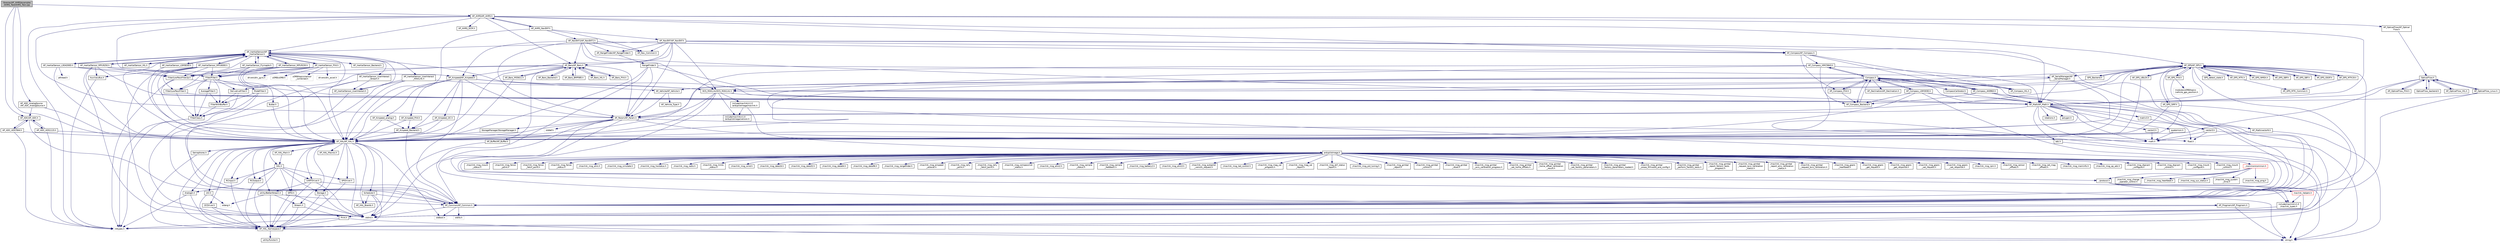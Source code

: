 digraph "libraries/AP_AHRS/examples/AHRS_Test/AHRS_Test.cpp"
{
 // INTERACTIVE_SVG=YES
  edge [fontname="Helvetica",fontsize="10",labelfontname="Helvetica",labelfontsize="10"];
  node [fontname="Helvetica",fontsize="10",shape=record];
  Node1 [label="libraries/AP_AHRS/examples\l/AHRS_Test/AHRS_Test.cpp",height=0.2,width=0.4,color="black", fillcolor="grey75", style="filled", fontcolor="black"];
  Node1 -> Node2 [color="midnightblue",fontsize="10",style="solid",fontname="Helvetica"];
  Node2 [label="AP_ADC/AP_ADC.h",height=0.2,width=0.4,color="black", fillcolor="white", style="filled",URL="$AP__ADC_8h.html"];
  Node2 -> Node3 [color="midnightblue",fontsize="10",style="solid",fontname="Helvetica"];
  Node3 [label="AP_Common/AP_Common.h",height=0.2,width=0.4,color="black", fillcolor="white", style="filled",URL="$AP__Common_8h.html",tooltip="Common definitions and utility routines for the ArduPilot libraries. "];
  Node3 -> Node4 [color="midnightblue",fontsize="10",style="solid",fontname="Helvetica"];
  Node4 [label="stdint.h",height=0.2,width=0.4,color="grey75", fillcolor="white", style="filled"];
  Node3 -> Node5 [color="midnightblue",fontsize="10",style="solid",fontname="Helvetica"];
  Node5 [label="stdlib.h",height=0.2,width=0.4,color="grey75", fillcolor="white", style="filled"];
  Node3 -> Node6 [color="midnightblue",fontsize="10",style="solid",fontname="Helvetica"];
  Node6 [label="stdbool.h",height=0.2,width=0.4,color="grey75", fillcolor="white", style="filled"];
  Node2 -> Node7 [color="midnightblue",fontsize="10",style="solid",fontname="Helvetica"];
  Node7 [label="AP_ADC_ADS7844.h",height=0.2,width=0.4,color="black", fillcolor="white", style="filled",URL="$AP__ADC__ADS7844_8h.html"];
  Node7 -> Node8 [color="midnightblue",fontsize="10",style="solid",fontname="Helvetica"];
  Node8 [label="inttypes.h",height=0.2,width=0.4,color="grey75", fillcolor="white", style="filled"];
  Node7 -> Node2 [color="midnightblue",fontsize="10",style="solid",fontname="Helvetica"];
  Node7 -> Node9 [color="midnightblue",fontsize="10",style="solid",fontname="Helvetica"];
  Node9 [label="AP_HAL/AP_HAL.h",height=0.2,width=0.4,color="black", fillcolor="white", style="filled",URL="$AP__HAL_8h.html"];
  Node9 -> Node4 [color="midnightblue",fontsize="10",style="solid",fontname="Helvetica"];
  Node9 -> Node6 [color="midnightblue",fontsize="10",style="solid",fontname="Helvetica"];
  Node9 -> Node10 [color="midnightblue",fontsize="10",style="solid",fontname="Helvetica"];
  Node10 [label="AP_HAL_Namespace.h",height=0.2,width=0.4,color="black", fillcolor="white", style="filled",URL="$AP__HAL__Namespace_8h.html"];
  Node10 -> Node11 [color="midnightblue",fontsize="10",style="solid",fontname="Helvetica"];
  Node11 [label="string.h",height=0.2,width=0.4,color="grey75", fillcolor="white", style="filled"];
  Node10 -> Node12 [color="midnightblue",fontsize="10",style="solid",fontname="Helvetica"];
  Node12 [label="utility/functor.h",height=0.2,width=0.4,color="black", fillcolor="white", style="filled",URL="$functor_8h.html"];
  Node9 -> Node13 [color="midnightblue",fontsize="10",style="solid",fontname="Helvetica"];
  Node13 [label="AP_HAL_Boards.h",height=0.2,width=0.4,color="black", fillcolor="white", style="filled",URL="$AP__HAL__Boards_8h.html"];
  Node9 -> Node14 [color="midnightblue",fontsize="10",style="solid",fontname="Helvetica"];
  Node14 [label="AP_HAL_Macros.h",height=0.2,width=0.4,color="black", fillcolor="white", style="filled",URL="$AP__HAL__Macros_8h.html"];
  Node9 -> Node15 [color="midnightblue",fontsize="10",style="solid",fontname="Helvetica"];
  Node15 [label="AP_HAL_Main.h",height=0.2,width=0.4,color="black", fillcolor="white", style="filled",URL="$AP__HAL__Main_8h.html"];
  Node15 -> Node16 [color="midnightblue",fontsize="10",style="solid",fontname="Helvetica"];
  Node16 [label="HAL.h",height=0.2,width=0.4,color="black", fillcolor="white", style="filled",URL="$HAL_8h.html"];
  Node16 -> Node10 [color="midnightblue",fontsize="10",style="solid",fontname="Helvetica"];
  Node16 -> Node17 [color="midnightblue",fontsize="10",style="solid",fontname="Helvetica"];
  Node17 [label="AnalogIn.h",height=0.2,width=0.4,color="black", fillcolor="white", style="filled",URL="$AnalogIn_8h.html"];
  Node17 -> Node8 [color="midnightblue",fontsize="10",style="solid",fontname="Helvetica"];
  Node17 -> Node10 [color="midnightblue",fontsize="10",style="solid",fontname="Helvetica"];
  Node16 -> Node18 [color="midnightblue",fontsize="10",style="solid",fontname="Helvetica"];
  Node18 [label="GPIO.h",height=0.2,width=0.4,color="black", fillcolor="white", style="filled",URL="$GPIO_8h.html"];
  Node18 -> Node4 [color="midnightblue",fontsize="10",style="solid",fontname="Helvetica"];
  Node18 -> Node10 [color="midnightblue",fontsize="10",style="solid",fontname="Helvetica"];
  Node16 -> Node19 [color="midnightblue",fontsize="10",style="solid",fontname="Helvetica"];
  Node19 [label="RCInput.h",height=0.2,width=0.4,color="black", fillcolor="white", style="filled",URL="$RCInput_8h.html"];
  Node19 -> Node10 [color="midnightblue",fontsize="10",style="solid",fontname="Helvetica"];
  Node16 -> Node20 [color="midnightblue",fontsize="10",style="solid",fontname="Helvetica"];
  Node20 [label="RCOutput.h",height=0.2,width=0.4,color="black", fillcolor="white", style="filled",URL="$RCOutput_8h.html"];
  Node20 -> Node10 [color="midnightblue",fontsize="10",style="solid",fontname="Helvetica"];
  Node16 -> Node21 [color="midnightblue",fontsize="10",style="solid",fontname="Helvetica"];
  Node21 [label="SPIDriver.h",height=0.2,width=0.4,color="black", fillcolor="white", style="filled",URL="$SPIDriver_8h.html"];
  Node21 -> Node10 [color="midnightblue",fontsize="10",style="solid",fontname="Helvetica"];
  Node16 -> Node22 [color="midnightblue",fontsize="10",style="solid",fontname="Helvetica"];
  Node22 [label="Storage.h",height=0.2,width=0.4,color="black", fillcolor="white", style="filled",URL="$Storage_8h.html"];
  Node22 -> Node4 [color="midnightblue",fontsize="10",style="solid",fontname="Helvetica"];
  Node22 -> Node10 [color="midnightblue",fontsize="10",style="solid",fontname="Helvetica"];
  Node16 -> Node23 [color="midnightblue",fontsize="10",style="solid",fontname="Helvetica"];
  Node23 [label="UARTDriver.h",height=0.2,width=0.4,color="black", fillcolor="white", style="filled",URL="$UARTDriver_8h.html"];
  Node23 -> Node4 [color="midnightblue",fontsize="10",style="solid",fontname="Helvetica"];
  Node23 -> Node3 [color="midnightblue",fontsize="10",style="solid",fontname="Helvetica"];
  Node23 -> Node10 [color="midnightblue",fontsize="10",style="solid",fontname="Helvetica"];
  Node23 -> Node24 [color="midnightblue",fontsize="10",style="solid",fontname="Helvetica"];
  Node24 [label="utility/BetterStream.h",height=0.2,width=0.4,color="black", fillcolor="white", style="filled",URL="$BetterStream_8h.html"];
  Node24 -> Node25 [color="midnightblue",fontsize="10",style="solid",fontname="Helvetica"];
  Node25 [label="stdarg.h",height=0.2,width=0.4,color="grey75", fillcolor="white", style="filled"];
  Node24 -> Node3 [color="midnightblue",fontsize="10",style="solid",fontname="Helvetica"];
  Node24 -> Node10 [color="midnightblue",fontsize="10",style="solid",fontname="Helvetica"];
  Node24 -> Node26 [color="midnightblue",fontsize="10",style="solid",fontname="Helvetica"];
  Node26 [label="Stream.h",height=0.2,width=0.4,color="black", fillcolor="white", style="filled",URL="$Stream_8h.html"];
  Node26 -> Node10 [color="midnightblue",fontsize="10",style="solid",fontname="Helvetica"];
  Node26 -> Node27 [color="midnightblue",fontsize="10",style="solid",fontname="Helvetica"];
  Node27 [label="Print.h",height=0.2,width=0.4,color="black", fillcolor="white", style="filled",URL="$Print_8h.html"];
  Node27 -> Node10 [color="midnightblue",fontsize="10",style="solid",fontname="Helvetica"];
  Node27 -> Node8 [color="midnightblue",fontsize="10",style="solid",fontname="Helvetica"];
  Node27 -> Node11 [color="midnightblue",fontsize="10",style="solid",fontname="Helvetica"];
  Node9 -> Node23 [color="midnightblue",fontsize="10",style="solid",fontname="Helvetica"];
  Node9 -> Node28 [color="midnightblue",fontsize="10",style="solid",fontname="Helvetica"];
  Node28 [label="I2CDriver.h",height=0.2,width=0.4,color="black", fillcolor="white", style="filled",URL="$I2CDriver_8h.html"];
  Node28 -> Node4 [color="midnightblue",fontsize="10",style="solid",fontname="Helvetica"];
  Node28 -> Node10 [color="midnightblue",fontsize="10",style="solid",fontname="Helvetica"];
  Node9 -> Node21 [color="midnightblue",fontsize="10",style="solid",fontname="Helvetica"];
  Node9 -> Node17 [color="midnightblue",fontsize="10",style="solid",fontname="Helvetica"];
  Node9 -> Node22 [color="midnightblue",fontsize="10",style="solid",fontname="Helvetica"];
  Node9 -> Node18 [color="midnightblue",fontsize="10",style="solid",fontname="Helvetica"];
  Node9 -> Node19 [color="midnightblue",fontsize="10",style="solid",fontname="Helvetica"];
  Node9 -> Node20 [color="midnightblue",fontsize="10",style="solid",fontname="Helvetica"];
  Node9 -> Node29 [color="midnightblue",fontsize="10",style="solid",fontname="Helvetica"];
  Node29 [label="Scheduler.h",height=0.2,width=0.4,color="black", fillcolor="white", style="filled",URL="$Scheduler_8h.html"];
  Node29 -> Node4 [color="midnightblue",fontsize="10",style="solid",fontname="Helvetica"];
  Node29 -> Node3 [color="midnightblue",fontsize="10",style="solid",fontname="Helvetica"];
  Node29 -> Node13 [color="midnightblue",fontsize="10",style="solid",fontname="Helvetica"];
  Node29 -> Node10 [color="midnightblue",fontsize="10",style="solid",fontname="Helvetica"];
  Node9 -> Node30 [color="midnightblue",fontsize="10",style="solid",fontname="Helvetica"];
  Node30 [label="Semaphores.h",height=0.2,width=0.4,color="black", fillcolor="white", style="filled",URL="$Semaphores_8h.html"];
  Node30 -> Node10 [color="midnightblue",fontsize="10",style="solid",fontname="Helvetica"];
  Node9 -> Node31 [color="midnightblue",fontsize="10",style="solid",fontname="Helvetica"];
  Node31 [label="Util.h",height=0.2,width=0.4,color="black", fillcolor="white", style="filled",URL="$Util_8h.html"];
  Node31 -> Node25 [color="midnightblue",fontsize="10",style="solid",fontname="Helvetica"];
  Node31 -> Node10 [color="midnightblue",fontsize="10",style="solid",fontname="Helvetica"];
  Node9 -> Node27 [color="midnightblue",fontsize="10",style="solid",fontname="Helvetica"];
  Node9 -> Node26 [color="midnightblue",fontsize="10",style="solid",fontname="Helvetica"];
  Node9 -> Node24 [color="midnightblue",fontsize="10",style="solid",fontname="Helvetica"];
  Node9 -> Node16 [color="midnightblue",fontsize="10",style="solid",fontname="Helvetica"];
  Node2 -> Node32 [color="midnightblue",fontsize="10",style="solid",fontname="Helvetica"];
  Node32 [label="AP_ADC_ADS1115.h",height=0.2,width=0.4,color="black", fillcolor="white", style="filled",URL="$AP__ADC__ADS1115_8h.html"];
  Node32 -> Node8 [color="midnightblue",fontsize="10",style="solid",fontname="Helvetica"];
  Node32 -> Node2 [color="midnightblue",fontsize="10",style="solid",fontname="Helvetica"];
  Node32 -> Node9 [color="midnightblue",fontsize="10",style="solid",fontname="Helvetica"];
  Node1 -> Node33 [color="midnightblue",fontsize="10",style="solid",fontname="Helvetica"];
  Node33 [label="AP_ADC_AnalogSource\l/AP_ADC_AnalogSource.h",height=0.2,width=0.4,color="black", fillcolor="white", style="filled",URL="$AP__ADC__AnalogSource_8h.html"];
  Node33 -> Node2 [color="midnightblue",fontsize="10",style="solid",fontname="Helvetica"];
  Node33 -> Node9 [color="midnightblue",fontsize="10",style="solid",fontname="Helvetica"];
  Node1 -> Node34 [color="midnightblue",fontsize="10",style="solid",fontname="Helvetica"];
  Node34 [label="AP_AHRS/AP_AHRS.h",height=0.2,width=0.4,color="black", fillcolor="white", style="filled",URL="$AP__AHRS_8h.html"];
  Node34 -> Node35 [color="midnightblue",fontsize="10",style="solid",fontname="Helvetica"];
  Node35 [label="AP_Math/AP_Math.h",height=0.2,width=0.4,color="black", fillcolor="white", style="filled",URL="$AP__Math_8h.html"];
  Node35 -> Node3 [color="midnightblue",fontsize="10",style="solid",fontname="Helvetica"];
  Node35 -> Node36 [color="midnightblue",fontsize="10",style="solid",fontname="Helvetica"];
  Node36 [label="AP_Param/AP_Param.h",height=0.2,width=0.4,color="black", fillcolor="white", style="filled",URL="$AP__Param_8h.html",tooltip="A system for managing and storing variables that are of general interest to the system. "];
  Node36 -> Node9 [color="midnightblue",fontsize="10",style="solid",fontname="Helvetica"];
  Node36 -> Node37 [color="midnightblue",fontsize="10",style="solid",fontname="Helvetica"];
  Node37 [label="stddef.h",height=0.2,width=0.4,color="grey75", fillcolor="white", style="filled"];
  Node36 -> Node11 [color="midnightblue",fontsize="10",style="solid",fontname="Helvetica"];
  Node36 -> Node4 [color="midnightblue",fontsize="10",style="solid",fontname="Helvetica"];
  Node36 -> Node38 [color="midnightblue",fontsize="10",style="solid",fontname="Helvetica"];
  Node38 [label="math.h",height=0.2,width=0.4,color="grey75", fillcolor="white", style="filled"];
  Node36 -> Node39 [color="midnightblue",fontsize="10",style="solid",fontname="Helvetica"];
  Node39 [label="float.h",height=0.2,width=0.4,color="grey75", fillcolor="white", style="filled"];
  Node36 -> Node40 [color="midnightblue",fontsize="10",style="solid",fontname="Helvetica"];
  Node40 [label="AP_Progmem/AP_Progmem.h",height=0.2,width=0.4,color="black", fillcolor="white", style="filled",URL="$AP__Progmem_8h.html"];
  Node40 -> Node11 [color="midnightblue",fontsize="10",style="solid",fontname="Helvetica"];
  Node40 -> Node4 [color="midnightblue",fontsize="10",style="solid",fontname="Helvetica"];
  Node36 -> Node41 [color="midnightblue",fontsize="10",style="solid",fontname="Helvetica"];
  Node41 [label="StorageManager/StorageManager.h",height=0.2,width=0.4,color="black", fillcolor="white", style="filled",URL="$StorageManager_8h.html"];
  Node41 -> Node9 [color="midnightblue",fontsize="10",style="solid",fontname="Helvetica"];
  Node35 -> Node38 [color="midnightblue",fontsize="10",style="solid",fontname="Helvetica"];
  Node35 -> Node4 [color="midnightblue",fontsize="10",style="solid",fontname="Helvetica"];
  Node35 -> Node42 [color="midnightblue",fontsize="10",style="solid",fontname="Helvetica"];
  Node42 [label="rotations.h",height=0.2,width=0.4,color="black", fillcolor="white", style="filled",URL="$rotations_8h.html"];
  Node35 -> Node43 [color="midnightblue",fontsize="10",style="solid",fontname="Helvetica"];
  Node43 [label="vector2.h",height=0.2,width=0.4,color="black", fillcolor="white", style="filled",URL="$vector2_8h.html"];
  Node43 -> Node38 [color="midnightblue",fontsize="10",style="solid",fontname="Helvetica"];
  Node35 -> Node44 [color="midnightblue",fontsize="10",style="solid",fontname="Helvetica"];
  Node44 [label="vector3.h",height=0.2,width=0.4,color="black", fillcolor="white", style="filled",URL="$vector3_8h.html"];
  Node44 -> Node38 [color="midnightblue",fontsize="10",style="solid",fontname="Helvetica"];
  Node44 -> Node39 [color="midnightblue",fontsize="10",style="solid",fontname="Helvetica"];
  Node44 -> Node11 [color="midnightblue",fontsize="10",style="solid",fontname="Helvetica"];
  Node35 -> Node45 [color="midnightblue",fontsize="10",style="solid",fontname="Helvetica"];
  Node45 [label="matrix3.h",height=0.2,width=0.4,color="black", fillcolor="white", style="filled",URL="$matrix3_8h.html"];
  Node45 -> Node44 [color="midnightblue",fontsize="10",style="solid",fontname="Helvetica"];
  Node35 -> Node46 [color="midnightblue",fontsize="10",style="solid",fontname="Helvetica"];
  Node46 [label="quaternion.h",height=0.2,width=0.4,color="black", fillcolor="white", style="filled",URL="$quaternion_8h.html"];
  Node46 -> Node38 [color="midnightblue",fontsize="10",style="solid",fontname="Helvetica"];
  Node35 -> Node47 [color="midnightblue",fontsize="10",style="solid",fontname="Helvetica"];
  Node47 [label="polygon.h",height=0.2,width=0.4,color="black", fillcolor="white", style="filled",URL="$polygon_8h.html"];
  Node35 -> Node48 [color="midnightblue",fontsize="10",style="solid",fontname="Helvetica"];
  Node48 [label="edc.h",height=0.2,width=0.4,color="black", fillcolor="white", style="filled",URL="$edc_8h.html"];
  Node48 -> Node4 [color="midnightblue",fontsize="10",style="solid",fontname="Helvetica"];
  Node35 -> Node39 [color="midnightblue",fontsize="10",style="solid",fontname="Helvetica"];
  Node34 -> Node8 [color="midnightblue",fontsize="10",style="solid",fontname="Helvetica"];
  Node34 -> Node49 [color="midnightblue",fontsize="10",style="solid",fontname="Helvetica"];
  Node49 [label="AP_Compass/AP_Compass.h",height=0.2,width=0.4,color="black", fillcolor="white", style="filled",URL="$AP__Compass_8h.html",tooltip="Catch-all header that defines all supported compass classes. "];
  Node49 -> Node50 [color="midnightblue",fontsize="10",style="solid",fontname="Helvetica"];
  Node50 [label="AP_Compass_HMC5843.h",height=0.2,width=0.4,color="black", fillcolor="white", style="filled",URL="$AP__Compass__HMC5843_8h.html"];
  Node50 -> Node9 [color="midnightblue",fontsize="10",style="solid",fontname="Helvetica"];
  Node50 -> Node3 [color="midnightblue",fontsize="10",style="solid",fontname="Helvetica"];
  Node50 -> Node35 [color="midnightblue",fontsize="10",style="solid",fontname="Helvetica"];
  Node50 -> Node51 [color="midnightblue",fontsize="10",style="solid",fontname="Helvetica"];
  Node51 [label="Compass.h",height=0.2,width=0.4,color="black", fillcolor="white", style="filled",URL="$Compass_8h.html"];
  Node51 -> Node8 [color="midnightblue",fontsize="10",style="solid",fontname="Helvetica"];
  Node51 -> Node52 [color="midnightblue",fontsize="10",style="solid",fontname="Helvetica"];
  Node52 [label="GCS_MAVLink/GCS_MAVLink.h",height=0.2,width=0.4,color="black", fillcolor="white", style="filled",URL="$GCS__MAVLink_8h.html",tooltip="One size fits all header for MAVLink integration. "];
  Node52 -> Node9 [color="midnightblue",fontsize="10",style="solid",fontname="Helvetica"];
  Node52 -> Node36 [color="midnightblue",fontsize="10",style="solid",fontname="Helvetica"];
  Node52 -> Node35 [color="midnightblue",fontsize="10",style="solid",fontname="Helvetica"];
  Node52 -> Node53 [color="midnightblue",fontsize="10",style="solid",fontname="Helvetica"];
  Node53 [label="include/mavlink/v1.0\l/ardupilotmega/version.h",height=0.2,width=0.4,color="black", fillcolor="white", style="filled",URL="$ardupilotmega_2version_8h.html",tooltip="MAVLink comm protocol built from ardupilotmega.xml. "];
  Node52 -> Node54 [color="midnightblue",fontsize="10",style="solid",fontname="Helvetica"];
  Node54 [label="include/mavlink/v1.0\l/mavlink_types.h",height=0.2,width=0.4,color="black", fillcolor="white", style="filled",URL="$mavlink__types_8h.html"];
  Node54 -> Node4 [color="midnightblue",fontsize="10",style="solid",fontname="Helvetica"];
  Node52 -> Node55 [color="midnightblue",fontsize="10",style="solid",fontname="Helvetica"];
  Node55 [label="include/mavlink/v1.0\l/ardupilotmega/mavlink.h",height=0.2,width=0.4,color="black", fillcolor="white", style="filled",URL="$ardupilotmega_2mavlink_8h.html",tooltip="MAVLink comm protocol built from ardupilotmega.xml. "];
  Node55 -> Node53 [color="midnightblue",fontsize="10",style="solid",fontname="Helvetica"];
  Node55 -> Node56 [color="midnightblue",fontsize="10",style="solid",fontname="Helvetica"];
  Node56 [label="ardupilotmega.h",height=0.2,width=0.4,color="black", fillcolor="white", style="filled",URL="$ardupilotmega_8h.html",tooltip="MAVLink comm protocol generated from ardupilotmega.xml. "];
  Node56 -> Node57 [color="midnightblue",fontsize="10",style="solid",fontname="Helvetica"];
  Node57 [label="../protocol.h",height=0.2,width=0.4,color="black", fillcolor="white", style="filled",URL="$protocol_8h.html"];
  Node57 -> Node11 [color="midnightblue",fontsize="10",style="solid",fontname="Helvetica"];
  Node57 -> Node54 [color="midnightblue",fontsize="10",style="solid",fontname="Helvetica"];
  Node57 -> Node58 [color="midnightblue",fontsize="10",style="solid",fontname="Helvetica"];
  Node58 [label="mavlink_helpers.h",height=0.2,width=0.4,color="red", fillcolor="white", style="filled",URL="$mavlink__helpers_8h.html"];
  Node58 -> Node11 [color="midnightblue",fontsize="10",style="solid",fontname="Helvetica"];
  Node58 -> Node54 [color="midnightblue",fontsize="10",style="solid",fontname="Helvetica"];
  Node56 -> Node59 [color="midnightblue",fontsize="10",style="solid",fontname="Helvetica"];
  Node59 [label="../common/common.h",height=0.2,width=0.4,color="red", fillcolor="white", style="filled",URL="$common_8h.html",tooltip="MAVLink comm protocol generated from common.xml. "];
  Node59 -> Node57 [color="midnightblue",fontsize="10",style="solid",fontname="Helvetica"];
  Node59 -> Node60 [color="midnightblue",fontsize="10",style="solid",fontname="Helvetica"];
  Node60 [label="./mavlink_msg_heartbeat.h",height=0.2,width=0.4,color="black", fillcolor="white", style="filled",URL="$mavlink__msg__heartbeat_8h.html"];
  Node59 -> Node61 [color="midnightblue",fontsize="10",style="solid",fontname="Helvetica"];
  Node61 [label="./mavlink_msg_sys_status.h",height=0.2,width=0.4,color="black", fillcolor="white", style="filled",URL="$mavlink__msg__sys__status_8h.html"];
  Node59 -> Node62 [color="midnightblue",fontsize="10",style="solid",fontname="Helvetica"];
  Node62 [label="./mavlink_msg_system\l_time.h",height=0.2,width=0.4,color="black", fillcolor="white", style="filled",URL="$mavlink__msg__system__time_8h.html"];
  Node59 -> Node63 [color="midnightblue",fontsize="10",style="solid",fontname="Helvetica"];
  Node63 [label="./mavlink_msg_ping.h",height=0.2,width=0.4,color="black", fillcolor="white", style="filled",URL="$mavlink__msg__ping_8h.html"];
  Node59 -> Node64 [color="midnightblue",fontsize="10",style="solid",fontname="Helvetica"];
  Node64 [label="./mavlink_msg_change\l_operator_control.h",height=0.2,width=0.4,color="black", fillcolor="white", style="filled",URL="$mavlink__msg__change__operator__control_8h.html"];
  Node56 -> Node65 [color="midnightblue",fontsize="10",style="solid",fontname="Helvetica"];
  Node65 [label="./mavlink_msg_sensor\l_offsets.h",height=0.2,width=0.4,color="black", fillcolor="white", style="filled",URL="$mavlink__msg__sensor__offsets_8h.html"];
  Node56 -> Node66 [color="midnightblue",fontsize="10",style="solid",fontname="Helvetica"];
  Node66 [label="./mavlink_msg_set_mag\l_offsets.h",height=0.2,width=0.4,color="black", fillcolor="white", style="filled",URL="$mavlink__msg__set__mag__offsets_8h.html"];
  Node56 -> Node67 [color="midnightblue",fontsize="10",style="solid",fontname="Helvetica"];
  Node67 [label="./mavlink_msg_meminfo.h",height=0.2,width=0.4,color="black", fillcolor="white", style="filled",URL="$mavlink__msg__meminfo_8h.html"];
  Node56 -> Node68 [color="midnightblue",fontsize="10",style="solid",fontname="Helvetica"];
  Node68 [label="./mavlink_msg_ap_adc.h",height=0.2,width=0.4,color="black", fillcolor="white", style="filled",URL="$mavlink__msg__ap__adc_8h.html"];
  Node56 -> Node69 [color="midnightblue",fontsize="10",style="solid",fontname="Helvetica"];
  Node69 [label="./mavlink_msg_digicam\l_configure.h",height=0.2,width=0.4,color="black", fillcolor="white", style="filled",URL="$mavlink__msg__digicam__configure_8h.html"];
  Node56 -> Node70 [color="midnightblue",fontsize="10",style="solid",fontname="Helvetica"];
  Node70 [label="./mavlink_msg_digicam\l_control.h",height=0.2,width=0.4,color="black", fillcolor="white", style="filled",URL="$mavlink__msg__digicam__control_8h.html"];
  Node56 -> Node71 [color="midnightblue",fontsize="10",style="solid",fontname="Helvetica"];
  Node71 [label="./mavlink_msg_mount\l_configure.h",height=0.2,width=0.4,color="black", fillcolor="white", style="filled",URL="$mavlink__msg__mount__configure_8h.html"];
  Node56 -> Node72 [color="midnightblue",fontsize="10",style="solid",fontname="Helvetica"];
  Node72 [label="./mavlink_msg_mount\l_control.h",height=0.2,width=0.4,color="black", fillcolor="white", style="filled",URL="$mavlink__msg__mount__control_8h.html"];
  Node56 -> Node73 [color="midnightblue",fontsize="10",style="solid",fontname="Helvetica"];
  Node73 [label="./mavlink_msg_mount\l_status.h",height=0.2,width=0.4,color="black", fillcolor="white", style="filled",URL="$mavlink__msg__mount__status_8h.html"];
  Node56 -> Node74 [color="midnightblue",fontsize="10",style="solid",fontname="Helvetica"];
  Node74 [label="./mavlink_msg_fence\l_point.h",height=0.2,width=0.4,color="black", fillcolor="white", style="filled",URL="$mavlink__msg__fence__point_8h.html"];
  Node56 -> Node75 [color="midnightblue",fontsize="10",style="solid",fontname="Helvetica"];
  Node75 [label="./mavlink_msg_fence\l_fetch_point.h",height=0.2,width=0.4,color="black", fillcolor="white", style="filled",URL="$mavlink__msg__fence__fetch__point_8h.html"];
  Node56 -> Node76 [color="midnightblue",fontsize="10",style="solid",fontname="Helvetica"];
  Node76 [label="./mavlink_msg_fence\l_status.h",height=0.2,width=0.4,color="black", fillcolor="white", style="filled",URL="$mavlink__msg__fence__status_8h.html"];
  Node56 -> Node77 [color="midnightblue",fontsize="10",style="solid",fontname="Helvetica"];
  Node77 [label="./mavlink_msg_ahrs.h",height=0.2,width=0.4,color="black", fillcolor="white", style="filled",URL="$mavlink__msg__ahrs_8h.html"];
  Node56 -> Node78 [color="midnightblue",fontsize="10",style="solid",fontname="Helvetica"];
  Node78 [label="./mavlink_msg_simstate.h",height=0.2,width=0.4,color="black", fillcolor="white", style="filled",URL="$mavlink__msg__simstate_8h.html"];
  Node56 -> Node79 [color="midnightblue",fontsize="10",style="solid",fontname="Helvetica"];
  Node79 [label="./mavlink_msg_hwstatus.h",height=0.2,width=0.4,color="black", fillcolor="white", style="filled",URL="$mavlink__msg__hwstatus_8h.html"];
  Node56 -> Node80 [color="midnightblue",fontsize="10",style="solid",fontname="Helvetica"];
  Node80 [label="./mavlink_msg_radio.h",height=0.2,width=0.4,color="black", fillcolor="white", style="filled",URL="$mavlink__msg__radio_8h.html"];
  Node56 -> Node81 [color="midnightblue",fontsize="10",style="solid",fontname="Helvetica"];
  Node81 [label="./mavlink_msg_limits\l_status.h",height=0.2,width=0.4,color="black", fillcolor="white", style="filled",URL="$mavlink__msg__limits__status_8h.html"];
  Node56 -> Node82 [color="midnightblue",fontsize="10",style="solid",fontname="Helvetica"];
  Node82 [label="./mavlink_msg_wind.h",height=0.2,width=0.4,color="black", fillcolor="white", style="filled",URL="$mavlink__msg__wind_8h.html"];
  Node56 -> Node83 [color="midnightblue",fontsize="10",style="solid",fontname="Helvetica"];
  Node83 [label="./mavlink_msg_data16.h",height=0.2,width=0.4,color="black", fillcolor="white", style="filled",URL="$mavlink__msg__data16_8h.html"];
  Node56 -> Node84 [color="midnightblue",fontsize="10",style="solid",fontname="Helvetica"];
  Node84 [label="./mavlink_msg_data32.h",height=0.2,width=0.4,color="black", fillcolor="white", style="filled",URL="$mavlink__msg__data32_8h.html"];
  Node56 -> Node85 [color="midnightblue",fontsize="10",style="solid",fontname="Helvetica"];
  Node85 [label="./mavlink_msg_data64.h",height=0.2,width=0.4,color="black", fillcolor="white", style="filled",URL="$mavlink__msg__data64_8h.html"];
  Node56 -> Node86 [color="midnightblue",fontsize="10",style="solid",fontname="Helvetica"];
  Node86 [label="./mavlink_msg_data96.h",height=0.2,width=0.4,color="black", fillcolor="white", style="filled",URL="$mavlink__msg__data96_8h.html"];
  Node56 -> Node87 [color="midnightblue",fontsize="10",style="solid",fontname="Helvetica"];
  Node87 [label="./mavlink_msg_rangefinder.h",height=0.2,width=0.4,color="black", fillcolor="white", style="filled",URL="$mavlink__msg__rangefinder_8h.html"];
  Node56 -> Node88 [color="midnightblue",fontsize="10",style="solid",fontname="Helvetica"];
  Node88 [label="./mavlink_msg_airspeed\l_autocal.h",height=0.2,width=0.4,color="black", fillcolor="white", style="filled",URL="$mavlink__msg__airspeed__autocal_8h.html"];
  Node56 -> Node89 [color="midnightblue",fontsize="10",style="solid",fontname="Helvetica"];
  Node89 [label="./mavlink_msg_rally\l_point.h",height=0.2,width=0.4,color="black", fillcolor="white", style="filled",URL="$mavlink__msg__rally__point_8h.html"];
  Node56 -> Node90 [color="midnightblue",fontsize="10",style="solid",fontname="Helvetica"];
  Node90 [label="./mavlink_msg_rally\l_fetch_point.h",height=0.2,width=0.4,color="black", fillcolor="white", style="filled",URL="$mavlink__msg__rally__fetch__point_8h.html"];
  Node56 -> Node91 [color="midnightblue",fontsize="10",style="solid",fontname="Helvetica"];
  Node91 [label="./mavlink_msg_compassmot\l_status.h",height=0.2,width=0.4,color="black", fillcolor="white", style="filled",URL="$mavlink__msg__compassmot__status_8h.html"];
  Node56 -> Node92 [color="midnightblue",fontsize="10",style="solid",fontname="Helvetica"];
  Node92 [label="./mavlink_msg_ahrs2.h",height=0.2,width=0.4,color="black", fillcolor="white", style="filled",URL="$mavlink__msg__ahrs2_8h.html"];
  Node56 -> Node93 [color="midnightblue",fontsize="10",style="solid",fontname="Helvetica"];
  Node93 [label="./mavlink_msg_camera\l_status.h",height=0.2,width=0.4,color="black", fillcolor="white", style="filled",URL="$mavlink__msg__camera__status_8h.html"];
  Node56 -> Node94 [color="midnightblue",fontsize="10",style="solid",fontname="Helvetica"];
  Node94 [label="./mavlink_msg_camera\l_feedback.h",height=0.2,width=0.4,color="black", fillcolor="white", style="filled",URL="$mavlink__msg__camera__feedback_8h.html"];
  Node56 -> Node95 [color="midnightblue",fontsize="10",style="solid",fontname="Helvetica"];
  Node95 [label="./mavlink_msg_battery2.h",height=0.2,width=0.4,color="black", fillcolor="white", style="filled",URL="$mavlink__msg__battery2_8h.html"];
  Node56 -> Node96 [color="midnightblue",fontsize="10",style="solid",fontname="Helvetica"];
  Node96 [label="./mavlink_msg_ahrs3.h",height=0.2,width=0.4,color="black", fillcolor="white", style="filled",URL="$mavlink__msg__ahrs3_8h.html"];
  Node56 -> Node97 [color="midnightblue",fontsize="10",style="solid",fontname="Helvetica"];
  Node97 [label="./mavlink_msg_autopilot\l_version_request.h",height=0.2,width=0.4,color="black", fillcolor="white", style="filled",URL="$mavlink__msg__autopilot__version__request_8h.html"];
  Node56 -> Node98 [color="midnightblue",fontsize="10",style="solid",fontname="Helvetica"];
  Node98 [label="./mavlink_msg_led_control.h",height=0.2,width=0.4,color="black", fillcolor="white", style="filled",URL="$mavlink__msg__led__control_8h.html"];
  Node56 -> Node99 [color="midnightblue",fontsize="10",style="solid",fontname="Helvetica"];
  Node99 [label="./mavlink_msg_mag_cal\l_progress.h",height=0.2,width=0.4,color="black", fillcolor="white", style="filled",URL="$mavlink__msg__mag__cal__progress_8h.html"];
  Node56 -> Node100 [color="midnightblue",fontsize="10",style="solid",fontname="Helvetica"];
  Node100 [label="./mavlink_msg_mag_cal\l_report.h",height=0.2,width=0.4,color="black", fillcolor="white", style="filled",URL="$mavlink__msg__mag__cal__report_8h.html"];
  Node56 -> Node101 [color="midnightblue",fontsize="10",style="solid",fontname="Helvetica"];
  Node101 [label="./mavlink_msg_ekf_status\l_report.h",height=0.2,width=0.4,color="black", fillcolor="white", style="filled",URL="$mavlink__msg__ekf__status__report_8h.html"];
  Node56 -> Node102 [color="midnightblue",fontsize="10",style="solid",fontname="Helvetica"];
  Node102 [label="./mavlink_msg_pid_tuning.h",height=0.2,width=0.4,color="black", fillcolor="white", style="filled",URL="$mavlink__msg__pid__tuning_8h.html"];
  Node56 -> Node103 [color="midnightblue",fontsize="10",style="solid",fontname="Helvetica"];
  Node103 [label="./mavlink_msg_gimbal\l_report.h",height=0.2,width=0.4,color="black", fillcolor="white", style="filled",URL="$mavlink__msg__gimbal__report_8h.html"];
  Node56 -> Node104 [color="midnightblue",fontsize="10",style="solid",fontname="Helvetica"];
  Node104 [label="./mavlink_msg_gimbal\l_control.h",height=0.2,width=0.4,color="black", fillcolor="white", style="filled",URL="$mavlink__msg__gimbal__control_8h.html"];
  Node56 -> Node105 [color="midnightblue",fontsize="10",style="solid",fontname="Helvetica"];
  Node105 [label="./mavlink_msg_gimbal\l_reset.h",height=0.2,width=0.4,color="black", fillcolor="white", style="filled",URL="$mavlink__msg__gimbal__reset_8h.html"];
  Node56 -> Node106 [color="midnightblue",fontsize="10",style="solid",fontname="Helvetica"];
  Node106 [label="./mavlink_msg_gimbal\l_axis_calibration_progress.h",height=0.2,width=0.4,color="black", fillcolor="white", style="filled",URL="$mavlink__msg__gimbal__axis__calibration__progress_8h.html"];
  Node56 -> Node107 [color="midnightblue",fontsize="10",style="solid",fontname="Helvetica"];
  Node107 [label="./mavlink_msg_gimbal\l_set_home_offsets.h",height=0.2,width=0.4,color="black", fillcolor="white", style="filled",URL="$mavlink__msg__gimbal__set__home__offsets_8h.html"];
  Node56 -> Node108 [color="midnightblue",fontsize="10",style="solid",fontname="Helvetica"];
  Node108 [label="./mavlink_msg_gimbal\l_home_offset_calibration\l_result.h",height=0.2,width=0.4,color="black", fillcolor="white", style="filled",URL="$mavlink__msg__gimbal__home__offset__calibration__result_8h.html"];
  Node56 -> Node109 [color="midnightblue",fontsize="10",style="solid",fontname="Helvetica"];
  Node109 [label="./mavlink_msg_gimbal\l_set_factory_parameters.h",height=0.2,width=0.4,color="black", fillcolor="white", style="filled",URL="$mavlink__msg__gimbal__set__factory__parameters_8h.html"];
  Node56 -> Node110 [color="midnightblue",fontsize="10",style="solid",fontname="Helvetica"];
  Node110 [label="./mavlink_msg_gimbal\l_factory_parameters_loaded.h",height=0.2,width=0.4,color="black", fillcolor="white", style="filled",URL="$mavlink__msg__gimbal__factory__parameters__loaded_8h.html"];
  Node56 -> Node111 [color="midnightblue",fontsize="10",style="solid",fontname="Helvetica"];
  Node111 [label="./mavlink_msg_gimbal\l_erase_firmware_and_config.h",height=0.2,width=0.4,color="black", fillcolor="white", style="filled",URL="$mavlink__msg__gimbal__erase__firmware__and__config_8h.html"];
  Node56 -> Node112 [color="midnightblue",fontsize="10",style="solid",fontname="Helvetica"];
  Node112 [label="./mavlink_msg_gimbal\l_perform_factory_tests.h",height=0.2,width=0.4,color="black", fillcolor="white", style="filled",URL="$mavlink__msg__gimbal__perform__factory__tests_8h.html"];
  Node56 -> Node113 [color="midnightblue",fontsize="10",style="solid",fontname="Helvetica"];
  Node113 [label="./mavlink_msg_gimbal\l_report_factory_tests\l_progress.h",height=0.2,width=0.4,color="black", fillcolor="white", style="filled",URL="$mavlink__msg__gimbal__report__factory__tests__progress_8h.html"];
  Node56 -> Node114 [color="midnightblue",fontsize="10",style="solid",fontname="Helvetica"];
  Node114 [label="./mavlink_msg_gimbal\l_request_axis_calibration\l_status.h",height=0.2,width=0.4,color="black", fillcolor="white", style="filled",URL="$mavlink__msg__gimbal__request__axis__calibration__status_8h.html"];
  Node56 -> Node115 [color="midnightblue",fontsize="10",style="solid",fontname="Helvetica"];
  Node115 [label="./mavlink_msg_gimbal\l_report_axis_calibration\l_status.h",height=0.2,width=0.4,color="black", fillcolor="white", style="filled",URL="$mavlink__msg__gimbal__report__axis__calibration__status_8h.html"];
  Node56 -> Node116 [color="midnightblue",fontsize="10",style="solid",fontname="Helvetica"];
  Node116 [label="./mavlink_msg_gimbal\l_request_axis_calibration.h",height=0.2,width=0.4,color="black", fillcolor="white", style="filled",URL="$mavlink__msg__gimbal__request__axis__calibration_8h.html"];
  Node56 -> Node117 [color="midnightblue",fontsize="10",style="solid",fontname="Helvetica"];
  Node117 [label="./mavlink_msg_gopro\l_heartbeat.h",height=0.2,width=0.4,color="black", fillcolor="white", style="filled",URL="$mavlink__msg__gopro__heartbeat_8h.html"];
  Node56 -> Node118 [color="midnightblue",fontsize="10",style="solid",fontname="Helvetica"];
  Node118 [label="./mavlink_msg_gopro\l_get_request.h",height=0.2,width=0.4,color="black", fillcolor="white", style="filled",URL="$mavlink__msg__gopro__get__request_8h.html"];
  Node56 -> Node119 [color="midnightblue",fontsize="10",style="solid",fontname="Helvetica"];
  Node119 [label="./mavlink_msg_gopro\l_get_response.h",height=0.2,width=0.4,color="black", fillcolor="white", style="filled",URL="$mavlink__msg__gopro__get__response_8h.html"];
  Node56 -> Node120 [color="midnightblue",fontsize="10",style="solid",fontname="Helvetica"];
  Node120 [label="./mavlink_msg_gopro\l_set_request.h",height=0.2,width=0.4,color="black", fillcolor="white", style="filled",URL="$mavlink__msg__gopro__set__request_8h.html"];
  Node56 -> Node121 [color="midnightblue",fontsize="10",style="solid",fontname="Helvetica"];
  Node121 [label="./mavlink_msg_gopro\l_set_response.h",height=0.2,width=0.4,color="black", fillcolor="white", style="filled",URL="$mavlink__msg__gopro__set__response_8h.html"];
  Node56 -> Node122 [color="midnightblue",fontsize="10",style="solid",fontname="Helvetica"];
  Node122 [label="./mavlink_msg_rpm.h",height=0.2,width=0.4,color="black", fillcolor="white", style="filled",URL="$mavlink__msg__rpm_8h.html"];
  Node51 -> Node123 [color="midnightblue",fontsize="10",style="solid",fontname="Helvetica"];
  Node123 [label="CompassCalibrator.h",height=0.2,width=0.4,color="black", fillcolor="white", style="filled",URL="$CompassCalibrator_8h.html"];
  Node123 -> Node35 [color="midnightblue",fontsize="10",style="solid",fontname="Helvetica"];
  Node51 -> Node3 [color="midnightblue",fontsize="10",style="solid",fontname="Helvetica"];
  Node51 -> Node36 [color="midnightblue",fontsize="10",style="solid",fontname="Helvetica"];
  Node51 -> Node35 [color="midnightblue",fontsize="10",style="solid",fontname="Helvetica"];
  Node51 -> Node124 [color="midnightblue",fontsize="10",style="solid",fontname="Helvetica"];
  Node124 [label="AP_Declination/AP_Declination.h",height=0.2,width=0.4,color="black", fillcolor="white", style="filled",URL="$AP__Declination_8h.html"];
  Node51 -> Node9 [color="midnightblue",fontsize="10",style="solid",fontname="Helvetica"];
  Node51 -> Node125 [color="midnightblue",fontsize="10",style="solid",fontname="Helvetica"];
  Node125 [label="AP_Compass_Backend.h",height=0.2,width=0.4,color="black", fillcolor="white", style="filled",URL="$AP__Compass__Backend_8h.html"];
  Node125 -> Node51 [color="midnightblue",fontsize="10",style="solid",fontname="Helvetica"];
  Node51 -> Node50 [color="midnightblue",fontsize="10",style="solid",fontname="Helvetica"];
  Node51 -> Node126 [color="midnightblue",fontsize="10",style="solid",fontname="Helvetica"];
  Node126 [label="AP_Compass_HIL.h",height=0.2,width=0.4,color="black", fillcolor="white", style="filled",URL="$AP__Compass__HIL_8h.html"];
  Node126 -> Node51 [color="midnightblue",fontsize="10",style="solid",fontname="Helvetica"];
  Node51 -> Node127 [color="midnightblue",fontsize="10",style="solid",fontname="Helvetica"];
  Node127 [label="AP_Compass_AK8963.h",height=0.2,width=0.4,color="black", fillcolor="white", style="filled",URL="$AP__Compass__AK8963_8h.html"];
  Node127 -> Node9 [color="midnightblue",fontsize="10",style="solid",fontname="Helvetica"];
  Node127 -> Node3 [color="midnightblue",fontsize="10",style="solid",fontname="Helvetica"];
  Node127 -> Node35 [color="midnightblue",fontsize="10",style="solid",fontname="Helvetica"];
  Node127 -> Node51 [color="midnightblue",fontsize="10",style="solid",fontname="Helvetica"];
  Node127 -> Node125 [color="midnightblue",fontsize="10",style="solid",fontname="Helvetica"];
  Node51 -> Node128 [color="midnightblue",fontsize="10",style="solid",fontname="Helvetica"];
  Node128 [label="AP_Compass_PX4.h",height=0.2,width=0.4,color="black", fillcolor="white", style="filled",URL="$AP__Compass__PX4_8h.html"];
  Node128 -> Node51 [color="midnightblue",fontsize="10",style="solid",fontname="Helvetica"];
  Node128 -> Node125 [color="midnightblue",fontsize="10",style="solid",fontname="Helvetica"];
  Node51 -> Node129 [color="midnightblue",fontsize="10",style="solid",fontname="Helvetica"];
  Node129 [label="AP_Compass_LSM303D.h",height=0.2,width=0.4,color="black", fillcolor="white", style="filled",URL="$AP__Compass__LSM303D_8h.html"];
  Node129 -> Node3 [color="midnightblue",fontsize="10",style="solid",fontname="Helvetica"];
  Node129 -> Node9 [color="midnightblue",fontsize="10",style="solid",fontname="Helvetica"];
  Node129 -> Node35 [color="midnightblue",fontsize="10",style="solid",fontname="Helvetica"];
  Node129 -> Node51 [color="midnightblue",fontsize="10",style="solid",fontname="Helvetica"];
  Node129 -> Node125 [color="midnightblue",fontsize="10",style="solid",fontname="Helvetica"];
  Node50 -> Node125 [color="midnightblue",fontsize="10",style="solid",fontname="Helvetica"];
  Node49 -> Node126 [color="midnightblue",fontsize="10",style="solid",fontname="Helvetica"];
  Node49 -> Node128 [color="midnightblue",fontsize="10",style="solid",fontname="Helvetica"];
  Node49 -> Node127 [color="midnightblue",fontsize="10",style="solid",fontname="Helvetica"];
  Node34 -> Node130 [color="midnightblue",fontsize="10",style="solid",fontname="Helvetica"];
  Node130 [label="AP_Airspeed/AP_Airspeed.h",height=0.2,width=0.4,color="black", fillcolor="white", style="filled",URL="$AP__Airspeed_8h.html"];
  Node130 -> Node3 [color="midnightblue",fontsize="10",style="solid",fontname="Helvetica"];
  Node130 -> Node9 [color="midnightblue",fontsize="10",style="solid",fontname="Helvetica"];
  Node130 -> Node36 [color="midnightblue",fontsize="10",style="solid",fontname="Helvetica"];
  Node130 -> Node52 [color="midnightblue",fontsize="10",style="solid",fontname="Helvetica"];
  Node130 -> Node131 [color="midnightblue",fontsize="10",style="solid",fontname="Helvetica"];
  Node131 [label="AP_Vehicle/AP_Vehicle.h",height=0.2,width=0.4,color="black", fillcolor="white", style="filled",URL="$AP__Vehicle_8h.html"];
  Node131 -> Node36 [color="midnightblue",fontsize="10",style="solid",fontname="Helvetica"];
  Node131 -> Node132 [color="midnightblue",fontsize="10",style="solid",fontname="Helvetica"];
  Node132 [label="AP_Vehicle_Type.h",height=0.2,width=0.4,color="black", fillcolor="white", style="filled",URL="$AP__Vehicle__Type_8h.html"];
  Node130 -> Node133 [color="midnightblue",fontsize="10",style="solid",fontname="Helvetica"];
  Node133 [label="AP_Airspeed_Backend.h",height=0.2,width=0.4,color="black", fillcolor="white", style="filled",URL="$AP__Airspeed__Backend_8h.html"];
  Node133 -> Node3 [color="midnightblue",fontsize="10",style="solid",fontname="Helvetica"];
  Node133 -> Node9 [color="midnightblue",fontsize="10",style="solid",fontname="Helvetica"];
  Node130 -> Node134 [color="midnightblue",fontsize="10",style="solid",fontname="Helvetica"];
  Node134 [label="AP_Airspeed_analog.h",height=0.2,width=0.4,color="black", fillcolor="white", style="filled",URL="$AP__Airspeed__analog_8h.html"];
  Node134 -> Node9 [color="midnightblue",fontsize="10",style="solid",fontname="Helvetica"];
  Node134 -> Node133 [color="midnightblue",fontsize="10",style="solid",fontname="Helvetica"];
  Node130 -> Node135 [color="midnightblue",fontsize="10",style="solid",fontname="Helvetica"];
  Node135 [label="AP_Airspeed_PX4.h",height=0.2,width=0.4,color="black", fillcolor="white", style="filled",URL="$AP__Airspeed__PX4_8h.html"];
  Node135 -> Node9 [color="midnightblue",fontsize="10",style="solid",fontname="Helvetica"];
  Node135 -> Node133 [color="midnightblue",fontsize="10",style="solid",fontname="Helvetica"];
  Node130 -> Node136 [color="midnightblue",fontsize="10",style="solid",fontname="Helvetica"];
  Node136 [label="AP_Airspeed_I2C.h",height=0.2,width=0.4,color="black", fillcolor="white", style="filled",URL="$AP__Airspeed__I2C_8h.html"];
  Node136 -> Node9 [color="midnightblue",fontsize="10",style="solid",fontname="Helvetica"];
  Node136 -> Node133 [color="midnightblue",fontsize="10",style="solid",fontname="Helvetica"];
  Node34 -> Node137 [color="midnightblue",fontsize="10",style="solid",fontname="Helvetica"];
  Node137 [label="AP_GPS/AP_GPS.h",height=0.2,width=0.4,color="black", fillcolor="white", style="filled",URL="$AP__GPS_8h.html"];
  Node137 -> Node9 [color="midnightblue",fontsize="10",style="solid",fontname="Helvetica"];
  Node137 -> Node8 [color="midnightblue",fontsize="10",style="solid",fontname="Helvetica"];
  Node137 -> Node3 [color="midnightblue",fontsize="10",style="solid",fontname="Helvetica"];
  Node137 -> Node36 [color="midnightblue",fontsize="10",style="solid",fontname="Helvetica"];
  Node137 -> Node35 [color="midnightblue",fontsize="10",style="solid",fontname="Helvetica"];
  Node137 -> Node52 [color="midnightblue",fontsize="10",style="solid",fontname="Helvetica"];
  Node137 -> Node131 [color="midnightblue",fontsize="10",style="solid",fontname="Helvetica"];
  Node137 -> Node138 [color="midnightblue",fontsize="10",style="solid",fontname="Helvetica"];
  Node138 [label="GPS_detect_state.h",height=0.2,width=0.4,color="black", fillcolor="white", style="filled",URL="$GPS__detect__state_8h.html"];
  Node137 -> Node139 [color="midnightblue",fontsize="10",style="solid",fontname="Helvetica"];
  Node139 [label="AP_SerialManager/AP\l_SerialManager.h",height=0.2,width=0.4,color="black", fillcolor="white", style="filled",URL="$AP__SerialManager_8h.html"];
  Node139 -> Node35 [color="midnightblue",fontsize="10",style="solid",fontname="Helvetica"];
  Node139 -> Node3 [color="midnightblue",fontsize="10",style="solid",fontname="Helvetica"];
  Node139 -> Node9 [color="midnightblue",fontsize="10",style="solid",fontname="Helvetica"];
  Node139 -> Node52 [color="midnightblue",fontsize="10",style="solid",fontname="Helvetica"];
  Node137 -> Node140 [color="midnightblue",fontsize="10",style="solid",fontname="Helvetica"];
  Node140 [label="GPS_Backend.h",height=0.2,width=0.4,color="black", fillcolor="white", style="filled",URL="$GPS__Backend_8h.html"];
  Node140 -> Node52 [color="midnightblue",fontsize="10",style="solid",fontname="Helvetica"];
  Node140 -> Node137 [color="midnightblue",fontsize="10",style="solid",fontname="Helvetica"];
  Node137 -> Node141 [color="midnightblue",fontsize="10",style="solid",fontname="Helvetica"];
  Node141 [label="AP_GPS_UBLOX.h",height=0.2,width=0.4,color="black", fillcolor="white", style="filled",URL="$AP__GPS__UBLOX_8h.html"];
  Node141 -> Node9 [color="midnightblue",fontsize="10",style="solid",fontname="Helvetica"];
  Node141 -> Node137 [color="midnightblue",fontsize="10",style="solid",fontname="Helvetica"];
  Node137 -> Node142 [color="midnightblue",fontsize="10",style="solid",fontname="Helvetica"];
  Node142 [label="AP_GPS_MTK.h",height=0.2,width=0.4,color="black", fillcolor="white", style="filled",URL="$AP__GPS__MTK_8h.html"];
  Node142 -> Node137 [color="midnightblue",fontsize="10",style="solid",fontname="Helvetica"];
  Node142 -> Node143 [color="midnightblue",fontsize="10",style="solid",fontname="Helvetica"];
  Node143 [label="AP_GPS_MTK_Common.h",height=0.2,width=0.4,color="black", fillcolor="white", style="filled",URL="$AP__GPS__MTK__Common_8h.html"];
  Node137 -> Node144 [color="midnightblue",fontsize="10",style="solid",fontname="Helvetica"];
  Node144 [label="AP_GPS_MTK19.h",height=0.2,width=0.4,color="black", fillcolor="white", style="filled",URL="$AP__GPS__MTK19_8h.html"];
  Node144 -> Node137 [color="midnightblue",fontsize="10",style="solid",fontname="Helvetica"];
  Node144 -> Node143 [color="midnightblue",fontsize="10",style="solid",fontname="Helvetica"];
  Node137 -> Node145 [color="midnightblue",fontsize="10",style="solid",fontname="Helvetica"];
  Node145 [label="AP_GPS_NMEA.h",height=0.2,width=0.4,color="black", fillcolor="white", style="filled",URL="$AP__GPS__NMEA_8h.html",tooltip="NMEA protocol parser. "];
  Node145 -> Node137 [color="midnightblue",fontsize="10",style="solid",fontname="Helvetica"];
  Node137 -> Node146 [color="midnightblue",fontsize="10",style="solid",fontname="Helvetica"];
  Node146 [label="AP_GPS_SIRF.h",height=0.2,width=0.4,color="black", fillcolor="white", style="filled",URL="$AP__GPS__SIRF_8h.html"];
  Node146 -> Node9 [color="midnightblue",fontsize="10",style="solid",fontname="Helvetica"];
  Node146 -> Node3 [color="midnightblue",fontsize="10",style="solid",fontname="Helvetica"];
  Node146 -> Node137 [color="midnightblue",fontsize="10",style="solid",fontname="Helvetica"];
  Node137 -> Node147 [color="midnightblue",fontsize="10",style="solid",fontname="Helvetica"];
  Node147 [label="AP_GPS_SBP.h",height=0.2,width=0.4,color="black", fillcolor="white", style="filled",URL="$AP__GPS__SBP_8h.html"];
  Node147 -> Node137 [color="midnightblue",fontsize="10",style="solid",fontname="Helvetica"];
  Node137 -> Node148 [color="midnightblue",fontsize="10",style="solid",fontname="Helvetica"];
  Node148 [label="AP_GPS_PX4.h",height=0.2,width=0.4,color="black", fillcolor="white", style="filled",URL="$AP__GPS__PX4_8h.html"];
  Node148 -> Node9 [color="midnightblue",fontsize="10",style="solid",fontname="Helvetica"];
  Node148 -> Node137 [color="midnightblue",fontsize="10",style="solid",fontname="Helvetica"];
  Node148 -> Node149 [color="midnightblue",fontsize="10",style="solid",fontname="Helvetica"];
  Node149 [label="modules/uORB/topics\l/vehicle_gps_position.h",height=0.2,width=0.4,color="grey75", fillcolor="white", style="filled"];
  Node137 -> Node150 [color="midnightblue",fontsize="10",style="solid",fontname="Helvetica"];
  Node150 [label="AP_GPS_SBF.h",height=0.2,width=0.4,color="black", fillcolor="white", style="filled",URL="$AP__GPS__SBF_8h.html"];
  Node150 -> Node137 [color="midnightblue",fontsize="10",style="solid",fontname="Helvetica"];
  Node137 -> Node151 [color="midnightblue",fontsize="10",style="solid",fontname="Helvetica"];
  Node151 [label="AP_GPS_GSOF.h",height=0.2,width=0.4,color="black", fillcolor="white", style="filled",URL="$AP__GPS__GSOF_8h.html"];
  Node151 -> Node137 [color="midnightblue",fontsize="10",style="solid",fontname="Helvetica"];
  Node34 -> Node152 [color="midnightblue",fontsize="10",style="solid",fontname="Helvetica"];
  Node152 [label="AP_InertialSensor/AP\l_InertialSensor.h",height=0.2,width=0.4,color="black", fillcolor="white", style="filled",URL="$AP__InertialSensor_8h.html"];
  Node152 -> Node4 [color="midnightblue",fontsize="10",style="solid",fontname="Helvetica"];
  Node152 -> Node9 [color="midnightblue",fontsize="10",style="solid",fontname="Helvetica"];
  Node152 -> Node35 [color="midnightblue",fontsize="10",style="solid",fontname="Helvetica"];
  Node152 -> Node153 [color="midnightblue",fontsize="10",style="solid",fontname="Helvetica"];
  Node153 [label="AP_InertialSensor_UserInteract.h",height=0.2,width=0.4,color="black", fillcolor="white", style="filled",URL="$AP__InertialSensor__UserInteract_8h.html"];
  Node153 -> Node3 [color="midnightblue",fontsize="10",style="solid",fontname="Helvetica"];
  Node152 -> Node154 [color="midnightblue",fontsize="10",style="solid",fontname="Helvetica"];
  Node154 [label="Filter/LowPassFilter.h",height=0.2,width=0.4,color="black", fillcolor="white", style="filled",URL="$LowPassFilter_8h.html",tooltip="A class to implement a low pass filter without losing precision even for int types the downside being..."];
  Node154 -> Node35 [color="midnightblue",fontsize="10",style="solid",fontname="Helvetica"];
  Node154 -> Node155 [color="midnightblue",fontsize="10",style="solid",fontname="Helvetica"];
  Node155 [label="FilterClass.h",height=0.2,width=0.4,color="black", fillcolor="white", style="filled",URL="$FilterClass_8h.html",tooltip="A pure virtual interface class. "];
  Node155 -> Node8 [color="midnightblue",fontsize="10",style="solid",fontname="Helvetica"];
  Node152 -> Node156 [color="midnightblue",fontsize="10",style="solid",fontname="Helvetica"];
  Node156 [label="AP_InertialSensor_Backend.h",height=0.2,width=0.4,color="black", fillcolor="white", style="filled",URL="$AP__InertialSensor__Backend_8h.html"];
  Node152 -> Node157 [color="midnightblue",fontsize="10",style="solid",fontname="Helvetica"];
  Node157 [label="AP_InertialSensor_MPU6000.h",height=0.2,width=0.4,color="black", fillcolor="white", style="filled",URL="$AP__InertialSensor__MPU6000_8h.html"];
  Node157 -> Node4 [color="midnightblue",fontsize="10",style="solid",fontname="Helvetica"];
  Node157 -> Node9 [color="midnightblue",fontsize="10",style="solid",fontname="Helvetica"];
  Node157 -> Node35 [color="midnightblue",fontsize="10",style="solid",fontname="Helvetica"];
  Node157 -> Node158 [color="midnightblue",fontsize="10",style="solid",fontname="Helvetica"];
  Node158 [label="Filter/Filter.h",height=0.2,width=0.4,color="black", fillcolor="white", style="filled",URL="$Filter_8h.html"];
  Node158 -> Node155 [color="midnightblue",fontsize="10",style="solid",fontname="Helvetica"];
  Node158 -> Node159 [color="midnightblue",fontsize="10",style="solid",fontname="Helvetica"];
  Node159 [label="AverageFilter.h",height=0.2,width=0.4,color="black", fillcolor="white", style="filled",URL="$AverageFilter_8h.html",tooltip="A class to provide the average of a number of samples. "];
  Node159 -> Node155 [color="midnightblue",fontsize="10",style="solid",fontname="Helvetica"];
  Node159 -> Node160 [color="midnightblue",fontsize="10",style="solid",fontname="Helvetica"];
  Node160 [label="FilterWithBuffer.h",height=0.2,width=0.4,color="black", fillcolor="white", style="filled",URL="$FilterWithBuffer_8h.html",tooltip="A filter with a buffer. This is implemented separately to the base Filter class to get around restric..."];
  Node160 -> Node155 [color="midnightblue",fontsize="10",style="solid",fontname="Helvetica"];
  Node158 -> Node161 [color="midnightblue",fontsize="10",style="solid",fontname="Helvetica"];
  Node161 [label="DerivativeFilter.h",height=0.2,width=0.4,color="black", fillcolor="white", style="filled",URL="$DerivativeFilter_8h.html"];
  Node161 -> Node155 [color="midnightblue",fontsize="10",style="solid",fontname="Helvetica"];
  Node161 -> Node160 [color="midnightblue",fontsize="10",style="solid",fontname="Helvetica"];
  Node158 -> Node160 [color="midnightblue",fontsize="10",style="solid",fontname="Helvetica"];
  Node158 -> Node154 [color="midnightblue",fontsize="10",style="solid",fontname="Helvetica"];
  Node158 -> Node162 [color="midnightblue",fontsize="10",style="solid",fontname="Helvetica"];
  Node162 [label="ModeFilter.h",height=0.2,width=0.4,color="black", fillcolor="white", style="filled",URL="$ModeFilter_8h.html",tooltip="A class to apply a mode filter which is basically picking the median value from the last x samples th..."];
  Node162 -> Node8 [color="midnightblue",fontsize="10",style="solid",fontname="Helvetica"];
  Node162 -> Node155 [color="midnightblue",fontsize="10",style="solid",fontname="Helvetica"];
  Node162 -> Node160 [color="midnightblue",fontsize="10",style="solid",fontname="Helvetica"];
  Node158 -> Node163 [color="midnightblue",fontsize="10",style="solid",fontname="Helvetica"];
  Node163 [label="Butter.h",height=0.2,width=0.4,color="black", fillcolor="white", style="filled",URL="$Butter_8h.html"];
  Node163 -> Node9 [color="midnightblue",fontsize="10",style="solid",fontname="Helvetica"];
  Node157 -> Node164 [color="midnightblue",fontsize="10",style="solid",fontname="Helvetica"];
  Node164 [label="Filter/LowPassFilter2p.h",height=0.2,width=0.4,color="black", fillcolor="white", style="filled",URL="$LowPassFilter2p_8h.html",tooltip="A class to implement a second order low pass filter. "];
  Node164 -> Node35 [color="midnightblue",fontsize="10",style="solid",fontname="Helvetica"];
  Node164 -> Node38 [color="midnightblue",fontsize="10",style="solid",fontname="Helvetica"];
  Node164 -> Node8 [color="midnightblue",fontsize="10",style="solid",fontname="Helvetica"];
  Node157 -> Node154 [color="midnightblue",fontsize="10",style="solid",fontname="Helvetica"];
  Node157 -> Node152 [color="midnightblue",fontsize="10",style="solid",fontname="Helvetica"];
  Node157 -> Node165 [color="midnightblue",fontsize="10",style="solid",fontname="Helvetica"];
  Node165 [label="AuxiliaryBus.h",height=0.2,width=0.4,color="black", fillcolor="white", style="filled",URL="$AuxiliaryBus_8h.html"];
  Node165 -> Node8 [color="midnightblue",fontsize="10",style="solid",fontname="Helvetica"];
  Node152 -> Node166 [color="midnightblue",fontsize="10",style="solid",fontname="Helvetica"];
  Node166 [label="AP_InertialSensor_PX4.h",height=0.2,width=0.4,color="black", fillcolor="white", style="filled",URL="$AP__InertialSensor__PX4_8h.html"];
  Node166 -> Node9 [color="midnightblue",fontsize="10",style="solid",fontname="Helvetica"];
  Node166 -> Node152 [color="midnightblue",fontsize="10",style="solid",fontname="Helvetica"];
  Node166 -> Node167 [color="midnightblue",fontsize="10",style="solid",fontname="Helvetica"];
  Node167 [label="drivers/drv_accel.h",height=0.2,width=0.4,color="grey75", fillcolor="white", style="filled"];
  Node166 -> Node168 [color="midnightblue",fontsize="10",style="solid",fontname="Helvetica"];
  Node168 [label="drivers/drv_gyro.h",height=0.2,width=0.4,color="grey75", fillcolor="white", style="filled"];
  Node166 -> Node169 [color="midnightblue",fontsize="10",style="solid",fontname="Helvetica"];
  Node169 [label="uORB/uORB.h",height=0.2,width=0.4,color="grey75", fillcolor="white", style="filled"];
  Node166 -> Node170 [color="midnightblue",fontsize="10",style="solid",fontname="Helvetica"];
  Node170 [label="uORB/topics/sensor\l_combined.h",height=0.2,width=0.4,color="grey75", fillcolor="white", style="filled"];
  Node166 -> Node158 [color="midnightblue",fontsize="10",style="solid",fontname="Helvetica"];
  Node166 -> Node164 [color="midnightblue",fontsize="10",style="solid",fontname="Helvetica"];
  Node152 -> Node171 [color="midnightblue",fontsize="10",style="solid",fontname="Helvetica"];
  Node171 [label="AP_InertialSensor_MPU9250.h",height=0.2,width=0.4,color="black", fillcolor="white", style="filled",URL="$AP__InertialSensor__MPU9250_8h.html"];
  Node171 -> Node4 [color="midnightblue",fontsize="10",style="solid",fontname="Helvetica"];
  Node171 -> Node9 [color="midnightblue",fontsize="10",style="solid",fontname="Helvetica"];
  Node171 -> Node35 [color="midnightblue",fontsize="10",style="solid",fontname="Helvetica"];
  Node171 -> Node158 [color="midnightblue",fontsize="10",style="solid",fontname="Helvetica"];
  Node171 -> Node164 [color="midnightblue",fontsize="10",style="solid",fontname="Helvetica"];
  Node171 -> Node152 [color="midnightblue",fontsize="10",style="solid",fontname="Helvetica"];
  Node171 -> Node165 [color="midnightblue",fontsize="10",style="solid",fontname="Helvetica"];
  Node152 -> Node172 [color="midnightblue",fontsize="10",style="solid",fontname="Helvetica"];
  Node172 [label="AP_InertialSensor_L3G4200D.h",height=0.2,width=0.4,color="black", fillcolor="white", style="filled",URL="$AP__InertialSensor__L3G4200D_8h.html"];
  Node172 -> Node9 [color="midnightblue",fontsize="10",style="solid",fontname="Helvetica"];
  Node172 -> Node173 [color="midnightblue",fontsize="10",style="solid",fontname="Helvetica"];
  Node173 [label="pthread.h",height=0.2,width=0.4,color="grey75", fillcolor="white", style="filled"];
  Node172 -> Node152 [color="midnightblue",fontsize="10",style="solid",fontname="Helvetica"];
  Node172 -> Node158 [color="midnightblue",fontsize="10",style="solid",fontname="Helvetica"];
  Node172 -> Node164 [color="midnightblue",fontsize="10",style="solid",fontname="Helvetica"];
  Node152 -> Node174 [color="midnightblue",fontsize="10",style="solid",fontname="Helvetica"];
  Node174 [label="AP_InertialSensor_Flymaple.h",height=0.2,width=0.4,color="black", fillcolor="white", style="filled",URL="$AP__InertialSensor__Flymaple_8h.html"];
  Node174 -> Node9 [color="midnightblue",fontsize="10",style="solid",fontname="Helvetica"];
  Node174 -> Node152 [color="midnightblue",fontsize="10",style="solid",fontname="Helvetica"];
  Node174 -> Node158 [color="midnightblue",fontsize="10",style="solid",fontname="Helvetica"];
  Node174 -> Node164 [color="midnightblue",fontsize="10",style="solid",fontname="Helvetica"];
  Node152 -> Node175 [color="midnightblue",fontsize="10",style="solid",fontname="Helvetica"];
  Node175 [label="AP_InertialSensor_MPU9150.h",height=0.2,width=0.4,color="black", fillcolor="white", style="filled",URL="$AP__InertialSensor__MPU9150_8h.html"];
  Node175 -> Node9 [color="midnightblue",fontsize="10",style="solid",fontname="Helvetica"];
  Node175 -> Node152 [color="midnightblue",fontsize="10",style="solid",fontname="Helvetica"];
  Node175 -> Node158 [color="midnightblue",fontsize="10",style="solid",fontname="Helvetica"];
  Node175 -> Node164 [color="midnightblue",fontsize="10",style="solid",fontname="Helvetica"];
  Node152 -> Node176 [color="midnightblue",fontsize="10",style="solid",fontname="Helvetica"];
  Node176 [label="AP_InertialSensor_LSM9DS0.h",height=0.2,width=0.4,color="black", fillcolor="white", style="filled",URL="$AP__InertialSensor__LSM9DS0_8h.html"];
  Node176 -> Node9 [color="midnightblue",fontsize="10",style="solid",fontname="Helvetica"];
  Node176 -> Node152 [color="midnightblue",fontsize="10",style="solid",fontname="Helvetica"];
  Node152 -> Node177 [color="midnightblue",fontsize="10",style="solid",fontname="Helvetica"];
  Node177 [label="AP_InertialSensor_HIL.h",height=0.2,width=0.4,color="black", fillcolor="white", style="filled",URL="$AP__InertialSensor__HIL_8h.html"];
  Node177 -> Node152 [color="midnightblue",fontsize="10",style="solid",fontname="Helvetica"];
  Node152 -> Node178 [color="midnightblue",fontsize="10",style="solid",fontname="Helvetica"];
  Node178 [label="AP_InertialSensor_UserInteract\l_Stream.h",height=0.2,width=0.4,color="black", fillcolor="white", style="filled",URL="$AP__InertialSensor__UserInteract__Stream_8h.html"];
  Node178 -> Node3 [color="midnightblue",fontsize="10",style="solid",fontname="Helvetica"];
  Node178 -> Node9 [color="midnightblue",fontsize="10",style="solid",fontname="Helvetica"];
  Node178 -> Node153 [color="midnightblue",fontsize="10",style="solid",fontname="Helvetica"];
  Node152 -> Node179 [color="midnightblue",fontsize="10",style="solid",fontname="Helvetica"];
  Node179 [label="AP_InertialSensor_UserInteract\l_MAVLink.h",height=0.2,width=0.4,color="black", fillcolor="white", style="filled",URL="$AP__InertialSensor__UserInteract__MAVLink_8h.html"];
  Node179 -> Node153 [color="midnightblue",fontsize="10",style="solid",fontname="Helvetica"];
  Node179 -> Node3 [color="midnightblue",fontsize="10",style="solid",fontname="Helvetica"];
  Node179 -> Node9 [color="midnightblue",fontsize="10",style="solid",fontname="Helvetica"];
  Node179 -> Node52 [color="midnightblue",fontsize="10",style="solid",fontname="Helvetica"];
  Node34 -> Node180 [color="midnightblue",fontsize="10",style="solid",fontname="Helvetica"];
  Node180 [label="AP_Baro/AP_Baro.h",height=0.2,width=0.4,color="black", fillcolor="white", style="filled",URL="$AP__Baro_8h.html"];
  Node180 -> Node9 [color="midnightblue",fontsize="10",style="solid",fontname="Helvetica"];
  Node180 -> Node36 [color="midnightblue",fontsize="10",style="solid",fontname="Helvetica"];
  Node180 -> Node158 [color="midnightblue",fontsize="10",style="solid",fontname="Helvetica"];
  Node180 -> Node161 [color="midnightblue",fontsize="10",style="solid",fontname="Helvetica"];
  Node180 -> Node181 [color="midnightblue",fontsize="10",style="solid",fontname="Helvetica"];
  Node181 [label="AP_Buffer/AP_Buffer.h",height=0.2,width=0.4,color="black", fillcolor="white", style="filled",URL="$AP__Buffer_8h.html",tooltip="fifo (queue) buffer template class "];
  Node181 -> Node4 [color="midnightblue",fontsize="10",style="solid",fontname="Helvetica"];
  Node180 -> Node182 [color="midnightblue",fontsize="10",style="solid",fontname="Helvetica"];
  Node182 [label="AP_Baro_Backend.h",height=0.2,width=0.4,color="black", fillcolor="white", style="filled",URL="$AP__Baro__Backend_8h.html"];
  Node182 -> Node180 [color="midnightblue",fontsize="10",style="solid",fontname="Helvetica"];
  Node180 -> Node183 [color="midnightblue",fontsize="10",style="solid",fontname="Helvetica"];
  Node183 [label="AP_Baro_MS5611.h",height=0.2,width=0.4,color="black", fillcolor="white", style="filled",URL="$AP__Baro__MS5611_8h.html"];
  Node183 -> Node9 [color="midnightblue",fontsize="10",style="solid",fontname="Helvetica"];
  Node183 -> Node180 [color="midnightblue",fontsize="10",style="solid",fontname="Helvetica"];
  Node180 -> Node184 [color="midnightblue",fontsize="10",style="solid",fontname="Helvetica"];
  Node184 [label="AP_Baro_BMP085.h",height=0.2,width=0.4,color="black", fillcolor="white", style="filled",URL="$AP__Baro__BMP085_8h.html"];
  Node184 -> Node180 [color="midnightblue",fontsize="10",style="solid",fontname="Helvetica"];
  Node180 -> Node185 [color="midnightblue",fontsize="10",style="solid",fontname="Helvetica"];
  Node185 [label="AP_Baro_HIL.h",height=0.2,width=0.4,color="black", fillcolor="white", style="filled",URL="$AP__Baro__HIL_8h.html"];
  Node185 -> Node180 [color="midnightblue",fontsize="10",style="solid",fontname="Helvetica"];
  Node180 -> Node186 [color="midnightblue",fontsize="10",style="solid",fontname="Helvetica"];
  Node186 [label="AP_Baro_PX4.h",height=0.2,width=0.4,color="black", fillcolor="white", style="filled",URL="$AP__Baro__PX4_8h.html"];
  Node186 -> Node180 [color="midnightblue",fontsize="10",style="solid",fontname="Helvetica"];
  Node34 -> Node36 [color="midnightblue",fontsize="10",style="solid",fontname="Helvetica"];
  Node34 -> Node187 [color="midnightblue",fontsize="10",style="solid",fontname="Helvetica"];
  Node187 [label="AP_OpticalFlow/AP_Optical\lFlow.h",height=0.2,width=0.4,color="black", fillcolor="white", style="filled",URL="$AP__OpticalFlow_8h.html",tooltip="Catch-all header that defines all supported optical flow classes. "];
  Node187 -> Node188 [color="midnightblue",fontsize="10",style="solid",fontname="Helvetica"];
  Node188 [label="OpticalFlow.h",height=0.2,width=0.4,color="black", fillcolor="white", style="filled",URL="$OpticalFlow_8h.html"];
  Node188 -> Node9 [color="midnightblue",fontsize="10",style="solid",fontname="Helvetica"];
  Node188 -> Node35 [color="midnightblue",fontsize="10",style="solid",fontname="Helvetica"];
  Node188 -> Node189 [color="midnightblue",fontsize="10",style="solid",fontname="Helvetica"];
  Node189 [label="OpticalFlow_backend.h",height=0.2,width=0.4,color="black", fillcolor="white", style="filled",URL="$OpticalFlow__backend_8h.html"];
  Node189 -> Node188 [color="midnightblue",fontsize="10",style="solid",fontname="Helvetica"];
  Node188 -> Node190 [color="midnightblue",fontsize="10",style="solid",fontname="Helvetica"];
  Node190 [label="AP_OpticalFlow_HIL.h",height=0.2,width=0.4,color="black", fillcolor="white", style="filled",URL="$AP__OpticalFlow__HIL_8h.html"];
  Node190 -> Node188 [color="midnightblue",fontsize="10",style="solid",fontname="Helvetica"];
  Node188 -> Node191 [color="midnightblue",fontsize="10",style="solid",fontname="Helvetica"];
  Node191 [label="AP_OpticalFlow_PX4.h",height=0.2,width=0.4,color="black", fillcolor="white", style="filled",URL="$AP__OpticalFlow__PX4_8h.html"];
  Node191 -> Node188 [color="midnightblue",fontsize="10",style="solid",fontname="Helvetica"];
  Node188 -> Node192 [color="midnightblue",fontsize="10",style="solid",fontname="Helvetica"];
  Node192 [label="AP_OpticalFlow_Linux.h",height=0.2,width=0.4,color="black", fillcolor="white", style="filled",URL="$AP__OpticalFlow__Linux_8h.html"];
  Node192 -> Node188 [color="midnightblue",fontsize="10",style="solid",fontname="Helvetica"];
  Node192 -> Node3 [color="midnightblue",fontsize="10",style="solid",fontname="Helvetica"];
  Node192 -> Node35 [color="midnightblue",fontsize="10",style="solid",fontname="Helvetica"];
  Node34 -> Node193 [color="midnightblue",fontsize="10",style="solid",fontname="Helvetica"];
  Node193 [label="AP_AHRS_DCM.h",height=0.2,width=0.4,color="black", fillcolor="white", style="filled",URL="$AP__AHRS__DCM_8h.html"];
  Node34 -> Node194 [color="midnightblue",fontsize="10",style="solid",fontname="Helvetica"];
  Node194 [label="AP_AHRS_NavEKF.h",height=0.2,width=0.4,color="black", fillcolor="white", style="filled",URL="$AP__AHRS__NavEKF_8h.html"];
  Node194 -> Node9 [color="midnightblue",fontsize="10",style="solid",fontname="Helvetica"];
  Node194 -> Node34 [color="midnightblue",fontsize="10",style="solid",fontname="Helvetica"];
  Node194 -> Node195 [color="midnightblue",fontsize="10",style="solid",fontname="Helvetica"];
  Node195 [label="AP_NavEKF/AP_NavEKF.h",height=0.2,width=0.4,color="black", fillcolor="white", style="filled",URL="$AP__NavEKF_8h.html"];
  Node195 -> Node35 [color="midnightblue",fontsize="10",style="solid",fontname="Helvetica"];
  Node195 -> Node152 [color="midnightblue",fontsize="10",style="solid",fontname="Helvetica"];
  Node195 -> Node180 [color="midnightblue",fontsize="10",style="solid",fontname="Helvetica"];
  Node195 -> Node130 [color="midnightblue",fontsize="10",style="solid",fontname="Helvetica"];
  Node195 -> Node49 [color="midnightblue",fontsize="10",style="solid",fontname="Helvetica"];
  Node195 -> Node36 [color="midnightblue",fontsize="10",style="solid",fontname="Helvetica"];
  Node195 -> Node196 [color="midnightblue",fontsize="10",style="solid",fontname="Helvetica"];
  Node196 [label="AP_Nav_Common.h",height=0.2,width=0.4,color="black", fillcolor="white", style="filled",URL="$AP__Nav__Common_8h.html"];
  Node195 -> Node52 [color="midnightblue",fontsize="10",style="solid",fontname="Helvetica"];
  Node195 -> Node197 [color="midnightblue",fontsize="10",style="solid",fontname="Helvetica"];
  Node197 [label="AP_RangeFinder/AP_RangeFinder.h",height=0.2,width=0.4,color="black", fillcolor="white", style="filled",URL="$AP__RangeFinder_8h.html",tooltip="Catch-all header that defines all supported RangeFinder classes. "];
  Node197 -> Node198 [color="midnightblue",fontsize="10",style="solid",fontname="Helvetica"];
  Node198 [label="RangeFinder.h",height=0.2,width=0.4,color="black", fillcolor="white", style="filled",URL="$RangeFinder_8h.html"];
  Node198 -> Node3 [color="midnightblue",fontsize="10",style="solid",fontname="Helvetica"];
  Node198 -> Node9 [color="midnightblue",fontsize="10",style="solid",fontname="Helvetica"];
  Node198 -> Node36 [color="midnightblue",fontsize="10",style="solid",fontname="Helvetica"];
  Node198 -> Node35 [color="midnightblue",fontsize="10",style="solid",fontname="Helvetica"];
  Node198 -> Node139 [color="midnightblue",fontsize="10",style="solid",fontname="Helvetica"];
  Node195 -> Node199 [color="midnightblue",fontsize="10",style="solid",fontname="Helvetica"];
  Node199 [label="AP_Math/vectorN.h",height=0.2,width=0.4,color="black", fillcolor="white", style="filled",URL="$vectorN_8h.html"];
  Node199 -> Node38 [color="midnightblue",fontsize="10",style="solid",fontname="Helvetica"];
  Node199 -> Node11 [color="midnightblue",fontsize="10",style="solid",fontname="Helvetica"];
  Node194 -> Node200 [color="midnightblue",fontsize="10",style="solid",fontname="Helvetica"];
  Node200 [label="AP_NavEKF2/AP_NavEKF2.h",height=0.2,width=0.4,color="black", fillcolor="white", style="filled",URL="$AP__NavEKF2_8h.html"];
  Node200 -> Node35 [color="midnightblue",fontsize="10",style="solid",fontname="Helvetica"];
  Node200 -> Node36 [color="midnightblue",fontsize="10",style="solid",fontname="Helvetica"];
  Node200 -> Node52 [color="midnightblue",fontsize="10",style="solid",fontname="Helvetica"];
  Node200 -> Node196 [color="midnightblue",fontsize="10",style="solid",fontname="Helvetica"];
  Node200 -> Node180 [color="midnightblue",fontsize="10",style="solid",fontname="Helvetica"];
  Node200 -> Node130 [color="midnightblue",fontsize="10",style="solid",fontname="Helvetica"];
  Node200 -> Node49 [color="midnightblue",fontsize="10",style="solid",fontname="Helvetica"];
  Node200 -> Node197 [color="midnightblue",fontsize="10",style="solid",fontname="Helvetica"];
  Node194 -> Node196 [color="midnightblue",fontsize="10",style="solid",fontname="Helvetica"];
  Node1 -> Node9 [color="midnightblue",fontsize="10",style="solid",fontname="Helvetica"];
}
